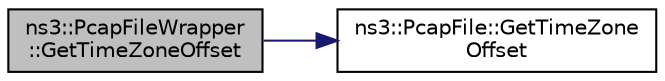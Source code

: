 digraph "ns3::PcapFileWrapper::GetTimeZoneOffset"
{
 // LATEX_PDF_SIZE
  edge [fontname="Helvetica",fontsize="10",labelfontname="Helvetica",labelfontsize="10"];
  node [fontname="Helvetica",fontsize="10",shape=record];
  rankdir="LR";
  Node1 [label="ns3::PcapFileWrapper\l::GetTimeZoneOffset",height=0.2,width=0.4,color="black", fillcolor="grey75", style="filled", fontcolor="black",tooltip="Returns the time zone offset of the pcap file as defined by the thiszone field in the pcap global hea..."];
  Node1 -> Node2 [color="midnightblue",fontsize="10",style="solid",fontname="Helvetica"];
  Node2 [label="ns3::PcapFile::GetTimeZone\lOffset",height=0.2,width=0.4,color="black", fillcolor="white", style="filled",URL="$classns3_1_1_pcap_file.html#af2f76f02140b0cd7820f630382626d51",tooltip="Returns the time zone offset of the pcap file as defined by the thiszone field in the pcap global hea..."];
}
